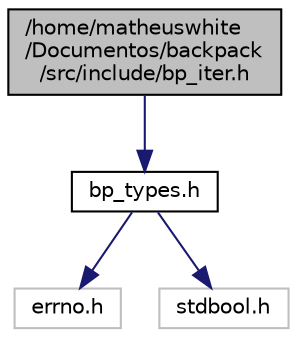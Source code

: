 digraph "/home/matheuswhite/Documentos/backpack/src/include/bp_iter.h"
{
 // LATEX_PDF_SIZE
  edge [fontname="Helvetica",fontsize="10",labelfontname="Helvetica",labelfontsize="10"];
  node [fontname="Helvetica",fontsize="10",shape=record];
  Node1 [label="/home/matheuswhite\l/Documentos/backpack\l/src/include/bp_iter.h",height=0.2,width=0.4,color="black", fillcolor="grey75", style="filled", fontcolor="black",tooltip="Specifies the generic iterator structure. The iterator is a interface with 3 method...."];
  Node1 -> Node2 [color="midnightblue",fontsize="10",style="solid",fontname="Helvetica"];
  Node2 [label="bp_types.h",height=0.2,width=0.4,color="black", fillcolor="white", style="filled",URL="$bp__types_8h.html",tooltip="Specifies the basic types used in this library."];
  Node2 -> Node3 [color="midnightblue",fontsize="10",style="solid",fontname="Helvetica"];
  Node3 [label="errno.h",height=0.2,width=0.4,color="grey75", fillcolor="white", style="filled",tooltip=" "];
  Node2 -> Node4 [color="midnightblue",fontsize="10",style="solid",fontname="Helvetica"];
  Node4 [label="stdbool.h",height=0.2,width=0.4,color="grey75", fillcolor="white", style="filled",tooltip=" "];
}
